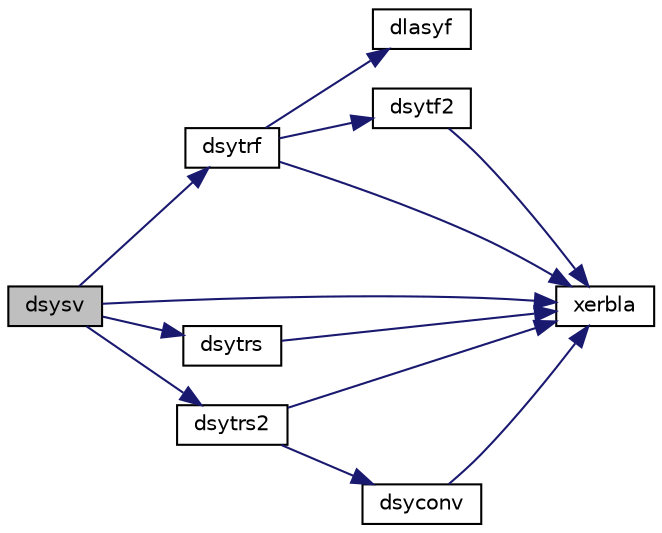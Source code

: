 digraph "dsysv"
{
 // LATEX_PDF_SIZE
  edge [fontname="Helvetica",fontsize="10",labelfontname="Helvetica",labelfontsize="10"];
  node [fontname="Helvetica",fontsize="10",shape=record];
  rankdir="LR";
  Node1 [label="dsysv",height=0.2,width=0.4,color="black", fillcolor="grey75", style="filled", fontcolor="black",tooltip="DSYSV computes the solution to system of linear equations A * X = B for SY matrices"];
  Node1 -> Node2 [color="midnightblue",fontsize="10",style="solid",fontname="Helvetica"];
  Node2 [label="dsytrf",height=0.2,width=0.4,color="black", fillcolor="white", style="filled",URL="$dsytrf_8f.html#ad91bde1212277b3e909eb6af7f64858a",tooltip="DSYTRF"];
  Node2 -> Node3 [color="midnightblue",fontsize="10",style="solid",fontname="Helvetica"];
  Node3 [label="dlasyf",height=0.2,width=0.4,color="black", fillcolor="white", style="filled",URL="$dlasyf_8f.html#ab8741cc9f86971d18aac2edf68fe0854",tooltip="DLASYF computes a partial factorization of a real symmetric matrix using the Bunch-Kaufman diagonal p..."];
  Node2 -> Node4 [color="midnightblue",fontsize="10",style="solid",fontname="Helvetica"];
  Node4 [label="dsytf2",height=0.2,width=0.4,color="black", fillcolor="white", style="filled",URL="$dsytf2_8f.html#a4f2a2927b41014f2774c0de468fceddd",tooltip="DSYTF2 computes the factorization of a real symmetric indefinite matrix, using the diagonal pivoting ..."];
  Node4 -> Node5 [color="midnightblue",fontsize="10",style="solid",fontname="Helvetica"];
  Node5 [label="xerbla",height=0.2,width=0.4,color="black", fillcolor="white", style="filled",URL="$xerbla_8f.html#a377ee61015baf8dea7770b3a404b1c07",tooltip="XERBLA"];
  Node2 -> Node5 [color="midnightblue",fontsize="10",style="solid",fontname="Helvetica"];
  Node1 -> Node6 [color="midnightblue",fontsize="10",style="solid",fontname="Helvetica"];
  Node6 [label="dsytrs",height=0.2,width=0.4,color="black", fillcolor="white", style="filled",URL="$dsytrs_8f.html#a6a223e61effac7232e98b422f147f032",tooltip="DSYTRS"];
  Node6 -> Node5 [color="midnightblue",fontsize="10",style="solid",fontname="Helvetica"];
  Node1 -> Node7 [color="midnightblue",fontsize="10",style="solid",fontname="Helvetica"];
  Node7 [label="dsytrs2",height=0.2,width=0.4,color="black", fillcolor="white", style="filled",URL="$dsytrs2_8f.html#ab0c59205c9495599bec9eaa9df965655",tooltip="DSYTRS2"];
  Node7 -> Node8 [color="midnightblue",fontsize="10",style="solid",fontname="Helvetica"];
  Node8 [label="dsyconv",height=0.2,width=0.4,color="black", fillcolor="white", style="filled",URL="$dsyconv_8f.html#a03e63781ce348cc17a7065520bc7dc1a",tooltip="DSYCONV"];
  Node8 -> Node5 [color="midnightblue",fontsize="10",style="solid",fontname="Helvetica"];
  Node7 -> Node5 [color="midnightblue",fontsize="10",style="solid",fontname="Helvetica"];
  Node1 -> Node5 [color="midnightblue",fontsize="10",style="solid",fontname="Helvetica"];
}
